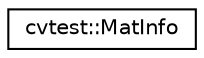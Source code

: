 digraph "Graphical Class Hierarchy"
{
 // LATEX_PDF_SIZE
  edge [fontname="Helvetica",fontsize="10",labelfontname="Helvetica",labelfontsize="10"];
  node [fontname="Helvetica",fontsize="10",shape=record];
  rankdir="LR";
  Node0 [label="cvtest::MatInfo",height=0.2,width=0.4,color="black", fillcolor="white", style="filled",URL="$structcvtest_1_1_mat_info.html",tooltip=" "];
}
